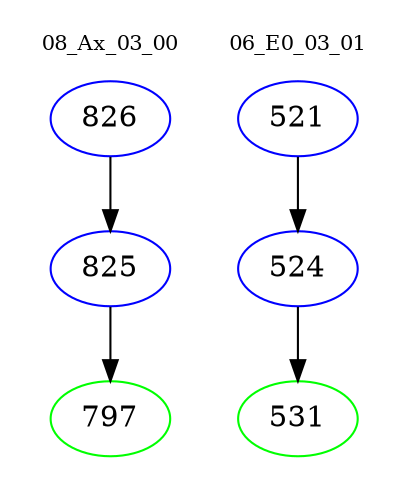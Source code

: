 digraph{
subgraph cluster_0 {
color = white
label = "08_Ax_03_00";
fontsize=10;
T0_826 [label="826", color="blue"]
T0_826 -> T0_825 [color="black"]
T0_825 [label="825", color="blue"]
T0_825 -> T0_797 [color="black"]
T0_797 [label="797", color="green"]
}
subgraph cluster_1 {
color = white
label = "06_E0_03_01";
fontsize=10;
T1_521 [label="521", color="blue"]
T1_521 -> T1_524 [color="black"]
T1_524 [label="524", color="blue"]
T1_524 -> T1_531 [color="black"]
T1_531 [label="531", color="green"]
}
}
